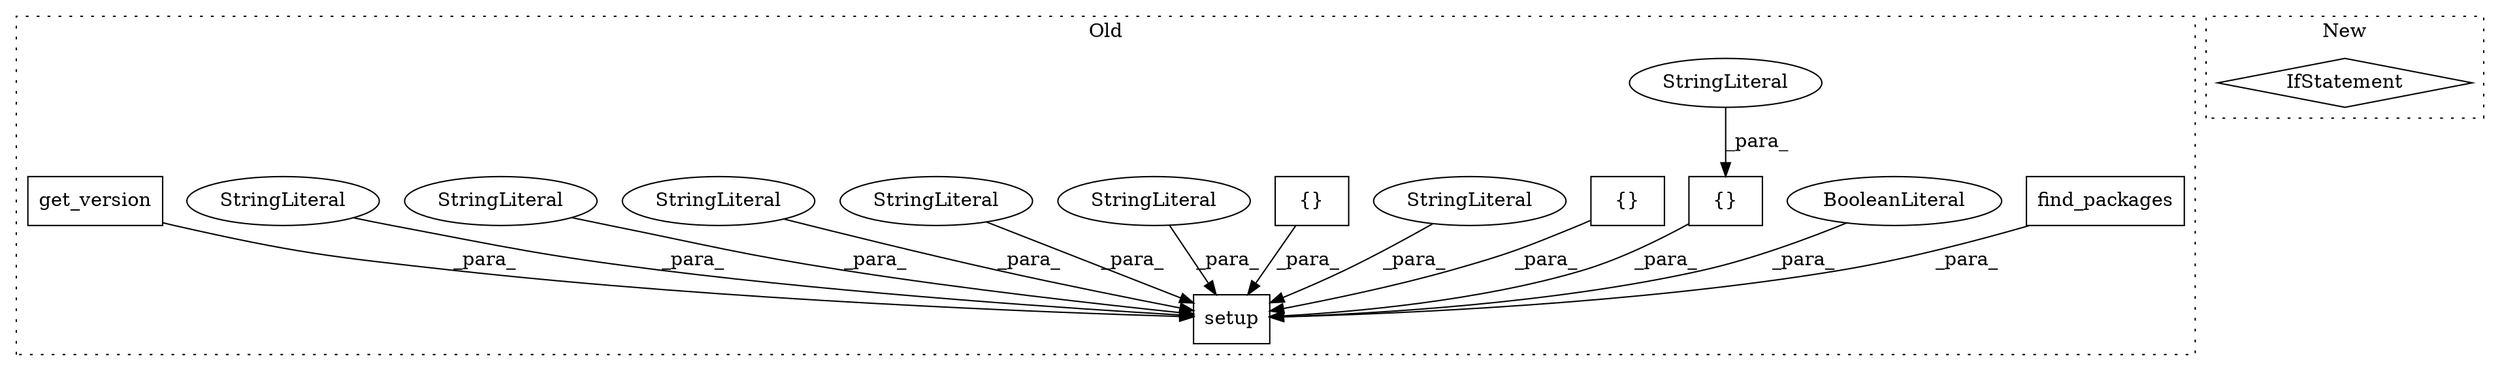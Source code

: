 digraph G {
subgraph cluster0 {
1 [label="find_packages" a="32" s="1045" l="15" shape="box"];
3 [label="setup" a="32" s="811,1339" l="6,1" shape="box"];
4 [label="BooleanLiteral" a="9" s="1334" l="5" shape="ellipse"];
5 [label="{}" a="4" s="1216,1238" l="1,1" shape="box"];
6 [label="StringLiteral" a="45" s="1226" l="12" shape="ellipse"];
7 [label="{}" a="4" s="1121,1182" l="1,1" shape="box"];
8 [label="StringLiteral" a="45" s="954" l="19" shape="ellipse"];
9 [label="{}" a="4" s="1083,1106" l="1,1" shape="box"];
10 [label="StringLiteral" a="45" s="974" l="70" shape="ellipse"];
11 [label="StringLiteral" a="45" s="817" l="5" shape="ellipse"];
12 [label="StringLiteral" a="45" s="902" l="33" shape="ellipse"];
13 [label="StringLiteral" a="45" s="874" l="15" shape="ellipse"];
14 [label="StringLiteral" a="45" s="936" l="17" shape="ellipse"];
15 [label="get_version" a="32" s="823" l="13" shape="box"];
label = "Old";
style="dotted";
}
subgraph cluster1 {
2 [label="IfStatement" a="25" s="890,933" l="4,3" shape="diamond"];
label = "New";
style="dotted";
}
1 -> 3 [label="_para_"];
4 -> 3 [label="_para_"];
5 -> 3 [label="_para_"];
6 -> 5 [label="_para_"];
7 -> 3 [label="_para_"];
8 -> 3 [label="_para_"];
9 -> 3 [label="_para_"];
10 -> 3 [label="_para_"];
11 -> 3 [label="_para_"];
12 -> 3 [label="_para_"];
13 -> 3 [label="_para_"];
14 -> 3 [label="_para_"];
15 -> 3 [label="_para_"];
}